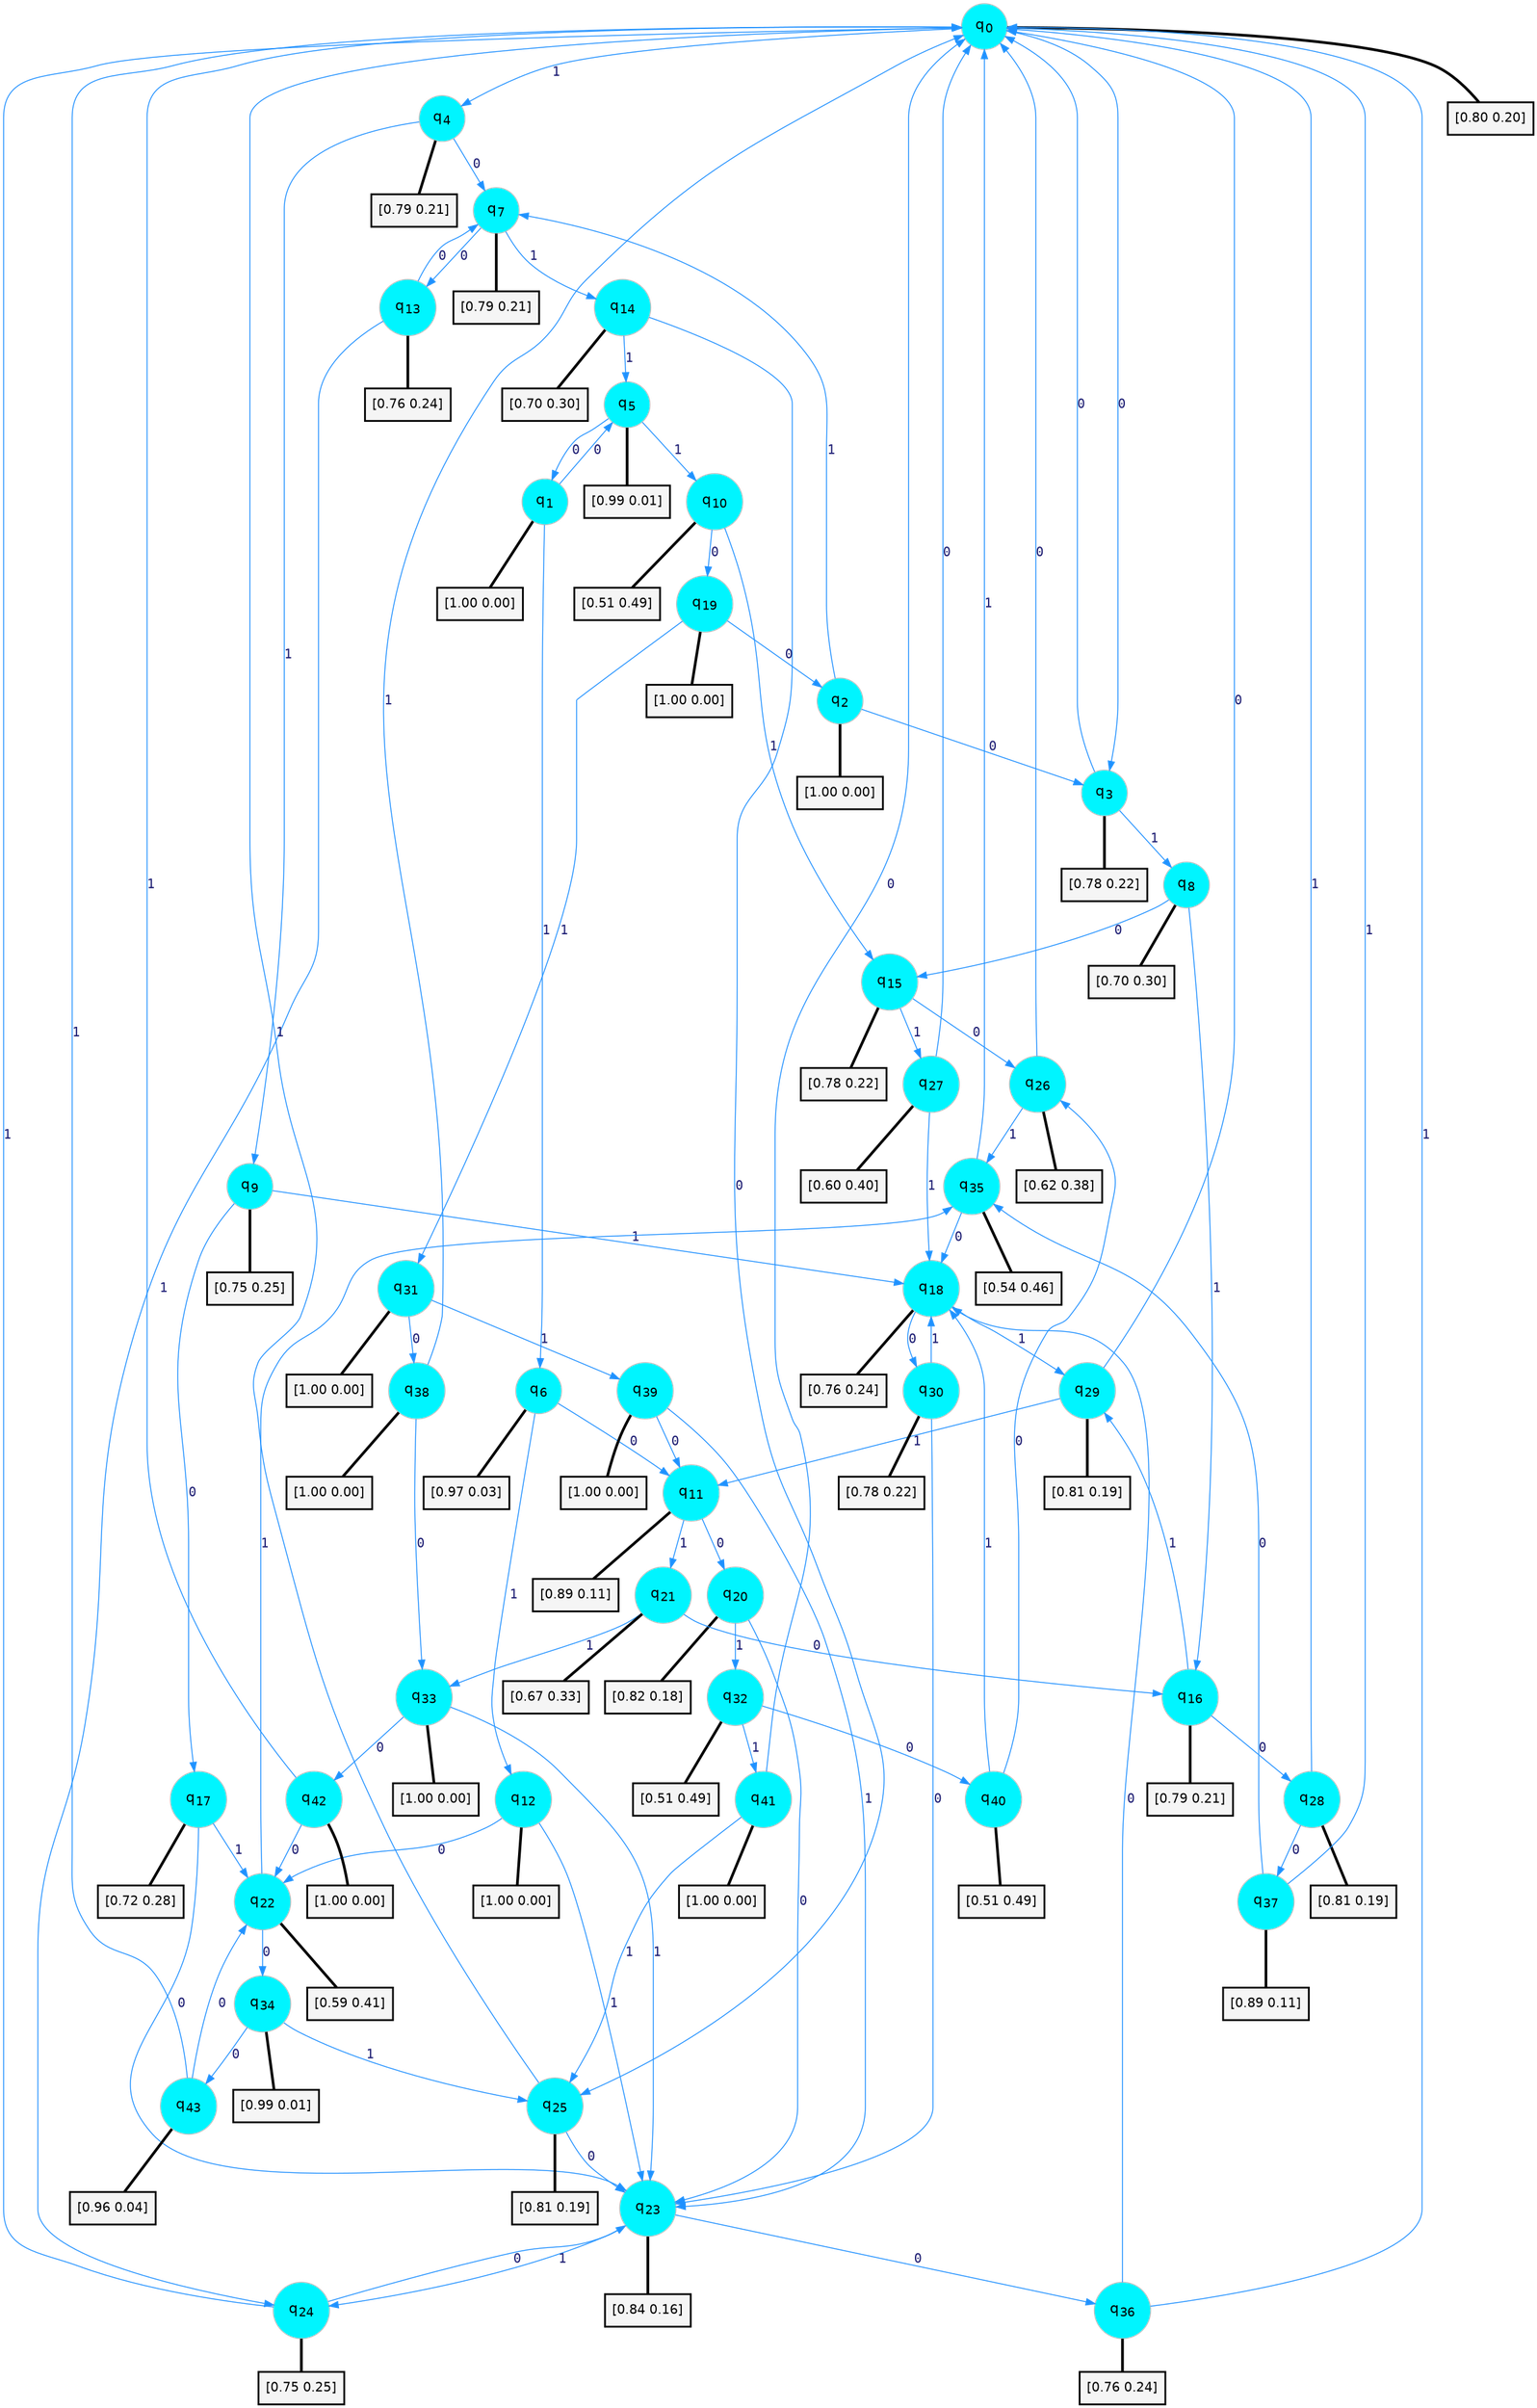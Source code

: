 digraph G {
graph [
bgcolor=transparent, dpi=300, rankdir=TD, size="40,25"];
node [
color=gray, fillcolor=turquoise1, fontcolor=black, fontname=Helvetica, fontsize=16, fontweight=bold, shape=circle, style=filled];
edge [
arrowsize=1, color=dodgerblue1, fontcolor=midnightblue, fontname=courier, fontweight=bold, penwidth=1, style=solid, weight=20];
0[label=<q<SUB>0</SUB>>];
1[label=<q<SUB>1</SUB>>];
2[label=<q<SUB>2</SUB>>];
3[label=<q<SUB>3</SUB>>];
4[label=<q<SUB>4</SUB>>];
5[label=<q<SUB>5</SUB>>];
6[label=<q<SUB>6</SUB>>];
7[label=<q<SUB>7</SUB>>];
8[label=<q<SUB>8</SUB>>];
9[label=<q<SUB>9</SUB>>];
10[label=<q<SUB>10</SUB>>];
11[label=<q<SUB>11</SUB>>];
12[label=<q<SUB>12</SUB>>];
13[label=<q<SUB>13</SUB>>];
14[label=<q<SUB>14</SUB>>];
15[label=<q<SUB>15</SUB>>];
16[label=<q<SUB>16</SUB>>];
17[label=<q<SUB>17</SUB>>];
18[label=<q<SUB>18</SUB>>];
19[label=<q<SUB>19</SUB>>];
20[label=<q<SUB>20</SUB>>];
21[label=<q<SUB>21</SUB>>];
22[label=<q<SUB>22</SUB>>];
23[label=<q<SUB>23</SUB>>];
24[label=<q<SUB>24</SUB>>];
25[label=<q<SUB>25</SUB>>];
26[label=<q<SUB>26</SUB>>];
27[label=<q<SUB>27</SUB>>];
28[label=<q<SUB>28</SUB>>];
29[label=<q<SUB>29</SUB>>];
30[label=<q<SUB>30</SUB>>];
31[label=<q<SUB>31</SUB>>];
32[label=<q<SUB>32</SUB>>];
33[label=<q<SUB>33</SUB>>];
34[label=<q<SUB>34</SUB>>];
35[label=<q<SUB>35</SUB>>];
36[label=<q<SUB>36</SUB>>];
37[label=<q<SUB>37</SUB>>];
38[label=<q<SUB>38</SUB>>];
39[label=<q<SUB>39</SUB>>];
40[label=<q<SUB>40</SUB>>];
41[label=<q<SUB>41</SUB>>];
42[label=<q<SUB>42</SUB>>];
43[label=<q<SUB>43</SUB>>];
44[label="[0.80 0.20]", shape=box,fontcolor=black, fontname=Helvetica, fontsize=14, penwidth=2, fillcolor=whitesmoke,color=black];
45[label="[1.00 0.00]", shape=box,fontcolor=black, fontname=Helvetica, fontsize=14, penwidth=2, fillcolor=whitesmoke,color=black];
46[label="[1.00 0.00]", shape=box,fontcolor=black, fontname=Helvetica, fontsize=14, penwidth=2, fillcolor=whitesmoke,color=black];
47[label="[0.78 0.22]", shape=box,fontcolor=black, fontname=Helvetica, fontsize=14, penwidth=2, fillcolor=whitesmoke,color=black];
48[label="[0.79 0.21]", shape=box,fontcolor=black, fontname=Helvetica, fontsize=14, penwidth=2, fillcolor=whitesmoke,color=black];
49[label="[0.99 0.01]", shape=box,fontcolor=black, fontname=Helvetica, fontsize=14, penwidth=2, fillcolor=whitesmoke,color=black];
50[label="[0.97 0.03]", shape=box,fontcolor=black, fontname=Helvetica, fontsize=14, penwidth=2, fillcolor=whitesmoke,color=black];
51[label="[0.79 0.21]", shape=box,fontcolor=black, fontname=Helvetica, fontsize=14, penwidth=2, fillcolor=whitesmoke,color=black];
52[label="[0.70 0.30]", shape=box,fontcolor=black, fontname=Helvetica, fontsize=14, penwidth=2, fillcolor=whitesmoke,color=black];
53[label="[0.75 0.25]", shape=box,fontcolor=black, fontname=Helvetica, fontsize=14, penwidth=2, fillcolor=whitesmoke,color=black];
54[label="[0.51 0.49]", shape=box,fontcolor=black, fontname=Helvetica, fontsize=14, penwidth=2, fillcolor=whitesmoke,color=black];
55[label="[0.89 0.11]", shape=box,fontcolor=black, fontname=Helvetica, fontsize=14, penwidth=2, fillcolor=whitesmoke,color=black];
56[label="[1.00 0.00]", shape=box,fontcolor=black, fontname=Helvetica, fontsize=14, penwidth=2, fillcolor=whitesmoke,color=black];
57[label="[0.76 0.24]", shape=box,fontcolor=black, fontname=Helvetica, fontsize=14, penwidth=2, fillcolor=whitesmoke,color=black];
58[label="[0.70 0.30]", shape=box,fontcolor=black, fontname=Helvetica, fontsize=14, penwidth=2, fillcolor=whitesmoke,color=black];
59[label="[0.78 0.22]", shape=box,fontcolor=black, fontname=Helvetica, fontsize=14, penwidth=2, fillcolor=whitesmoke,color=black];
60[label="[0.79 0.21]", shape=box,fontcolor=black, fontname=Helvetica, fontsize=14, penwidth=2, fillcolor=whitesmoke,color=black];
61[label="[0.72 0.28]", shape=box,fontcolor=black, fontname=Helvetica, fontsize=14, penwidth=2, fillcolor=whitesmoke,color=black];
62[label="[0.76 0.24]", shape=box,fontcolor=black, fontname=Helvetica, fontsize=14, penwidth=2, fillcolor=whitesmoke,color=black];
63[label="[1.00 0.00]", shape=box,fontcolor=black, fontname=Helvetica, fontsize=14, penwidth=2, fillcolor=whitesmoke,color=black];
64[label="[0.82 0.18]", shape=box,fontcolor=black, fontname=Helvetica, fontsize=14, penwidth=2, fillcolor=whitesmoke,color=black];
65[label="[0.67 0.33]", shape=box,fontcolor=black, fontname=Helvetica, fontsize=14, penwidth=2, fillcolor=whitesmoke,color=black];
66[label="[0.59 0.41]", shape=box,fontcolor=black, fontname=Helvetica, fontsize=14, penwidth=2, fillcolor=whitesmoke,color=black];
67[label="[0.84 0.16]", shape=box,fontcolor=black, fontname=Helvetica, fontsize=14, penwidth=2, fillcolor=whitesmoke,color=black];
68[label="[0.75 0.25]", shape=box,fontcolor=black, fontname=Helvetica, fontsize=14, penwidth=2, fillcolor=whitesmoke,color=black];
69[label="[0.81 0.19]", shape=box,fontcolor=black, fontname=Helvetica, fontsize=14, penwidth=2, fillcolor=whitesmoke,color=black];
70[label="[0.62 0.38]", shape=box,fontcolor=black, fontname=Helvetica, fontsize=14, penwidth=2, fillcolor=whitesmoke,color=black];
71[label="[0.60 0.40]", shape=box,fontcolor=black, fontname=Helvetica, fontsize=14, penwidth=2, fillcolor=whitesmoke,color=black];
72[label="[0.81 0.19]", shape=box,fontcolor=black, fontname=Helvetica, fontsize=14, penwidth=2, fillcolor=whitesmoke,color=black];
73[label="[0.81 0.19]", shape=box,fontcolor=black, fontname=Helvetica, fontsize=14, penwidth=2, fillcolor=whitesmoke,color=black];
74[label="[0.78 0.22]", shape=box,fontcolor=black, fontname=Helvetica, fontsize=14, penwidth=2, fillcolor=whitesmoke,color=black];
75[label="[1.00 0.00]", shape=box,fontcolor=black, fontname=Helvetica, fontsize=14, penwidth=2, fillcolor=whitesmoke,color=black];
76[label="[0.51 0.49]", shape=box,fontcolor=black, fontname=Helvetica, fontsize=14, penwidth=2, fillcolor=whitesmoke,color=black];
77[label="[1.00 0.00]", shape=box,fontcolor=black, fontname=Helvetica, fontsize=14, penwidth=2, fillcolor=whitesmoke,color=black];
78[label="[0.99 0.01]", shape=box,fontcolor=black, fontname=Helvetica, fontsize=14, penwidth=2, fillcolor=whitesmoke,color=black];
79[label="[0.54 0.46]", shape=box,fontcolor=black, fontname=Helvetica, fontsize=14, penwidth=2, fillcolor=whitesmoke,color=black];
80[label="[0.76 0.24]", shape=box,fontcolor=black, fontname=Helvetica, fontsize=14, penwidth=2, fillcolor=whitesmoke,color=black];
81[label="[0.89 0.11]", shape=box,fontcolor=black, fontname=Helvetica, fontsize=14, penwidth=2, fillcolor=whitesmoke,color=black];
82[label="[1.00 0.00]", shape=box,fontcolor=black, fontname=Helvetica, fontsize=14, penwidth=2, fillcolor=whitesmoke,color=black];
83[label="[1.00 0.00]", shape=box,fontcolor=black, fontname=Helvetica, fontsize=14, penwidth=2, fillcolor=whitesmoke,color=black];
84[label="[0.51 0.49]", shape=box,fontcolor=black, fontname=Helvetica, fontsize=14, penwidth=2, fillcolor=whitesmoke,color=black];
85[label="[1.00 0.00]", shape=box,fontcolor=black, fontname=Helvetica, fontsize=14, penwidth=2, fillcolor=whitesmoke,color=black];
86[label="[1.00 0.00]", shape=box,fontcolor=black, fontname=Helvetica, fontsize=14, penwidth=2, fillcolor=whitesmoke,color=black];
87[label="[0.96 0.04]", shape=box,fontcolor=black, fontname=Helvetica, fontsize=14, penwidth=2, fillcolor=whitesmoke,color=black];
0->3 [label=0];
0->4 [label=1];
0->44 [arrowhead=none, penwidth=3,color=black];
1->5 [label=0];
1->6 [label=1];
1->45 [arrowhead=none, penwidth=3,color=black];
2->3 [label=0];
2->7 [label=1];
2->46 [arrowhead=none, penwidth=3,color=black];
3->0 [label=0];
3->8 [label=1];
3->47 [arrowhead=none, penwidth=3,color=black];
4->7 [label=0];
4->9 [label=1];
4->48 [arrowhead=none, penwidth=3,color=black];
5->1 [label=0];
5->10 [label=1];
5->49 [arrowhead=none, penwidth=3,color=black];
6->11 [label=0];
6->12 [label=1];
6->50 [arrowhead=none, penwidth=3,color=black];
7->13 [label=0];
7->14 [label=1];
7->51 [arrowhead=none, penwidth=3,color=black];
8->15 [label=0];
8->16 [label=1];
8->52 [arrowhead=none, penwidth=3,color=black];
9->17 [label=0];
9->18 [label=1];
9->53 [arrowhead=none, penwidth=3,color=black];
10->19 [label=0];
10->15 [label=1];
10->54 [arrowhead=none, penwidth=3,color=black];
11->20 [label=0];
11->21 [label=1];
11->55 [arrowhead=none, penwidth=3,color=black];
12->22 [label=0];
12->23 [label=1];
12->56 [arrowhead=none, penwidth=3,color=black];
13->7 [label=0];
13->24 [label=1];
13->57 [arrowhead=none, penwidth=3,color=black];
14->25 [label=0];
14->5 [label=1];
14->58 [arrowhead=none, penwidth=3,color=black];
15->26 [label=0];
15->27 [label=1];
15->59 [arrowhead=none, penwidth=3,color=black];
16->28 [label=0];
16->29 [label=1];
16->60 [arrowhead=none, penwidth=3,color=black];
17->23 [label=0];
17->22 [label=1];
17->61 [arrowhead=none, penwidth=3,color=black];
18->30 [label=0];
18->29 [label=1];
18->62 [arrowhead=none, penwidth=3,color=black];
19->2 [label=0];
19->31 [label=1];
19->63 [arrowhead=none, penwidth=3,color=black];
20->23 [label=0];
20->32 [label=1];
20->64 [arrowhead=none, penwidth=3,color=black];
21->16 [label=0];
21->33 [label=1];
21->65 [arrowhead=none, penwidth=3,color=black];
22->34 [label=0];
22->35 [label=1];
22->66 [arrowhead=none, penwidth=3,color=black];
23->36 [label=0];
23->24 [label=1];
23->67 [arrowhead=none, penwidth=3,color=black];
24->23 [label=0];
24->0 [label=1];
24->68 [arrowhead=none, penwidth=3,color=black];
25->23 [label=0];
25->0 [label=1];
25->69 [arrowhead=none, penwidth=3,color=black];
26->0 [label=0];
26->35 [label=1];
26->70 [arrowhead=none, penwidth=3,color=black];
27->0 [label=0];
27->18 [label=1];
27->71 [arrowhead=none, penwidth=3,color=black];
28->37 [label=0];
28->0 [label=1];
28->72 [arrowhead=none, penwidth=3,color=black];
29->0 [label=0];
29->11 [label=1];
29->73 [arrowhead=none, penwidth=3,color=black];
30->23 [label=0];
30->18 [label=1];
30->74 [arrowhead=none, penwidth=3,color=black];
31->38 [label=0];
31->39 [label=1];
31->75 [arrowhead=none, penwidth=3,color=black];
32->40 [label=0];
32->41 [label=1];
32->76 [arrowhead=none, penwidth=3,color=black];
33->42 [label=0];
33->23 [label=1];
33->77 [arrowhead=none, penwidth=3,color=black];
34->43 [label=0];
34->25 [label=1];
34->78 [arrowhead=none, penwidth=3,color=black];
35->18 [label=0];
35->0 [label=1];
35->79 [arrowhead=none, penwidth=3,color=black];
36->18 [label=0];
36->0 [label=1];
36->80 [arrowhead=none, penwidth=3,color=black];
37->35 [label=0];
37->0 [label=1];
37->81 [arrowhead=none, penwidth=3,color=black];
38->33 [label=0];
38->0 [label=1];
38->82 [arrowhead=none, penwidth=3,color=black];
39->11 [label=0];
39->23 [label=1];
39->83 [arrowhead=none, penwidth=3,color=black];
40->26 [label=0];
40->18 [label=1];
40->84 [arrowhead=none, penwidth=3,color=black];
41->0 [label=0];
41->25 [label=1];
41->85 [arrowhead=none, penwidth=3,color=black];
42->22 [label=0];
42->0 [label=1];
42->86 [arrowhead=none, penwidth=3,color=black];
43->22 [label=0];
43->0 [label=1];
43->87 [arrowhead=none, penwidth=3,color=black];
}
